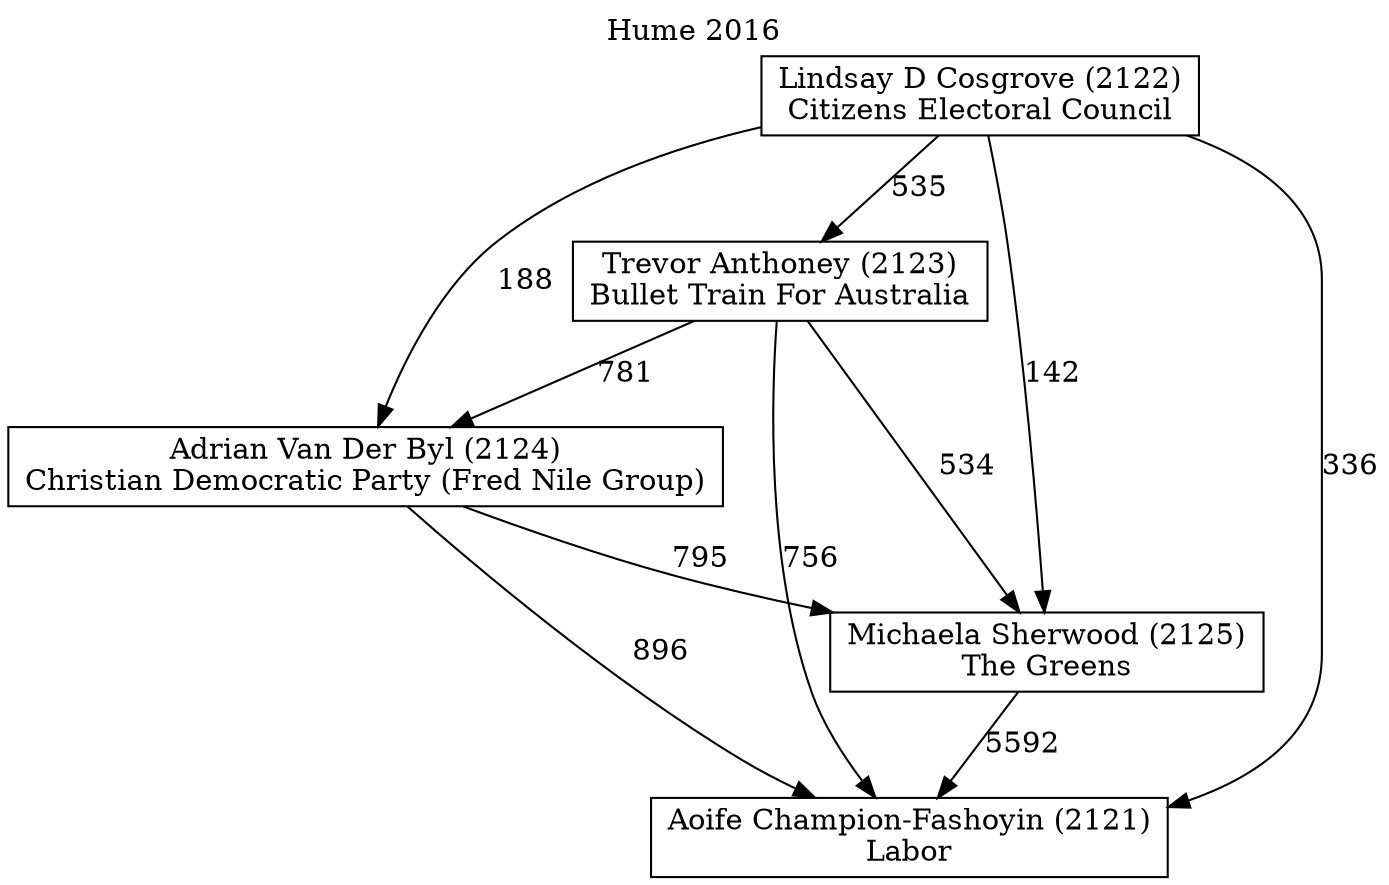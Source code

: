 // House preference flow
digraph "Aoife Champion-Fashoyin (2121)_Hume_2016" {
	graph [label="Hume 2016" labelloc=t mclimit=10]
	node [shape=box]
	"Trevor Anthoney (2123)" [label="Trevor Anthoney (2123)
Bullet Train For Australia"]
	"Michaela Sherwood (2125)" [label="Michaela Sherwood (2125)
The Greens"]
	"Lindsay D Cosgrove (2122)" [label="Lindsay D Cosgrove (2122)
Citizens Electoral Council"]
	"Adrian Van Der Byl (2124)" [label="Adrian Van Der Byl (2124)
Christian Democratic Party (Fred Nile Group)"]
	"Aoife Champion-Fashoyin (2121)" [label="Aoife Champion-Fashoyin (2121)
Labor"]
	"Trevor Anthoney (2123)" -> "Adrian Van Der Byl (2124)" [label=781]
	"Lindsay D Cosgrove (2122)" -> "Michaela Sherwood (2125)" [label=142]
	"Adrian Van Der Byl (2124)" -> "Aoife Champion-Fashoyin (2121)" [label=896]
	"Lindsay D Cosgrove (2122)" -> "Trevor Anthoney (2123)" [label=535]
	"Trevor Anthoney (2123)" -> "Michaela Sherwood (2125)" [label=534]
	"Lindsay D Cosgrove (2122)" -> "Adrian Van Der Byl (2124)" [label=188]
	"Michaela Sherwood (2125)" -> "Aoife Champion-Fashoyin (2121)" [label=5592]
	"Adrian Van Der Byl (2124)" -> "Michaela Sherwood (2125)" [label=795]
	"Lindsay D Cosgrove (2122)" -> "Aoife Champion-Fashoyin (2121)" [label=336]
	"Trevor Anthoney (2123)" -> "Aoife Champion-Fashoyin (2121)" [label=756]
}
